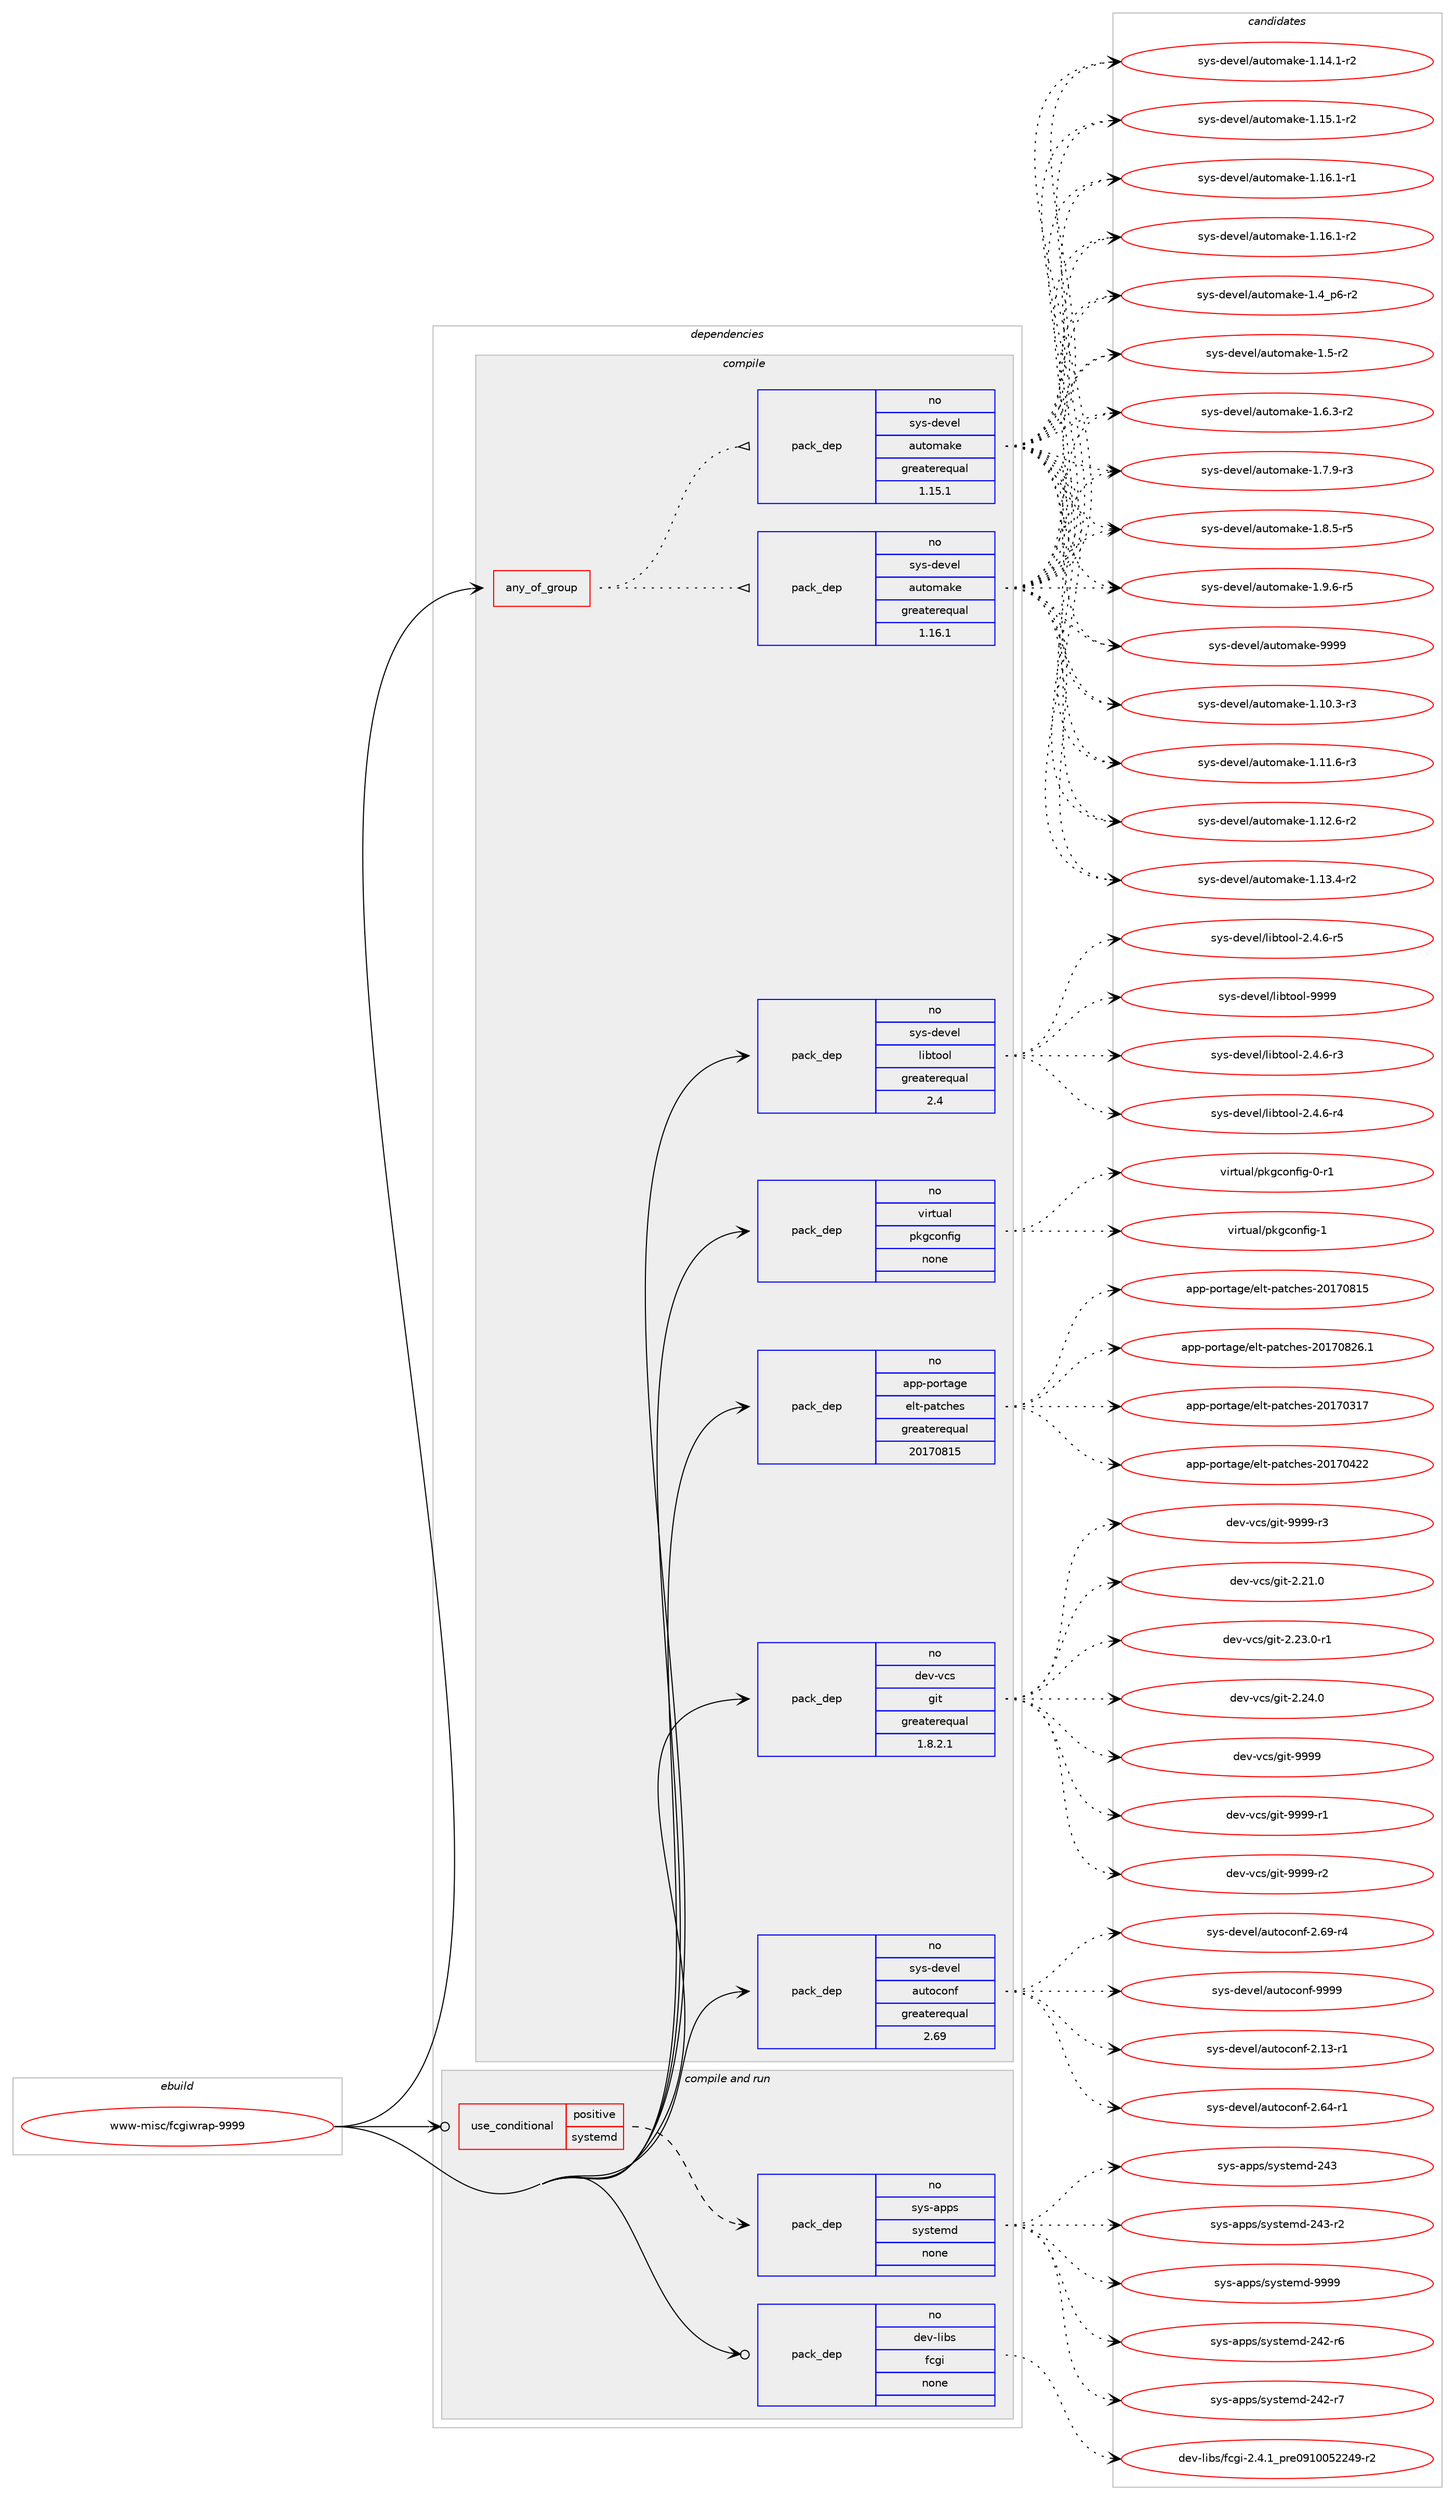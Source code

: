 digraph prolog {

# *************
# Graph options
# *************

newrank=true;
concentrate=true;
compound=true;
graph [rankdir=LR,fontname=Helvetica,fontsize=10,ranksep=1.5];#, ranksep=2.5, nodesep=0.2];
edge  [arrowhead=vee];
node  [fontname=Helvetica,fontsize=10];

# **********
# The ebuild
# **********

subgraph cluster_leftcol {
color=gray;
rank=same;
label=<<i>ebuild</i>>;
id [label="www-misc/fcgiwrap-9999", color=red, width=4, href="../www-misc/fcgiwrap-9999.svg"];
}

# ****************
# The dependencies
# ****************

subgraph cluster_midcol {
color=gray;
label=<<i>dependencies</i>>;
subgraph cluster_compile {
fillcolor="#eeeeee";
style=filled;
label=<<i>compile</i>>;
subgraph any15793 {
dependency909117 [label=<<TABLE BORDER="0" CELLBORDER="1" CELLSPACING="0" CELLPADDING="4"><TR><TD CELLPADDING="10">any_of_group</TD></TR></TABLE>>, shape=none, color=red];subgraph pack674907 {
dependency909118 [label=<<TABLE BORDER="0" CELLBORDER="1" CELLSPACING="0" CELLPADDING="4" WIDTH="220"><TR><TD ROWSPAN="6" CELLPADDING="30">pack_dep</TD></TR><TR><TD WIDTH="110">no</TD></TR><TR><TD>sys-devel</TD></TR><TR><TD>automake</TD></TR><TR><TD>greaterequal</TD></TR><TR><TD>1.16.1</TD></TR></TABLE>>, shape=none, color=blue];
}
dependency909117:e -> dependency909118:w [weight=20,style="dotted",arrowhead="oinv"];
subgraph pack674908 {
dependency909119 [label=<<TABLE BORDER="0" CELLBORDER="1" CELLSPACING="0" CELLPADDING="4" WIDTH="220"><TR><TD ROWSPAN="6" CELLPADDING="30">pack_dep</TD></TR><TR><TD WIDTH="110">no</TD></TR><TR><TD>sys-devel</TD></TR><TR><TD>automake</TD></TR><TR><TD>greaterequal</TD></TR><TR><TD>1.15.1</TD></TR></TABLE>>, shape=none, color=blue];
}
dependency909117:e -> dependency909119:w [weight=20,style="dotted",arrowhead="oinv"];
}
id:e -> dependency909117:w [weight=20,style="solid",arrowhead="vee"];
subgraph pack674909 {
dependency909120 [label=<<TABLE BORDER="0" CELLBORDER="1" CELLSPACING="0" CELLPADDING="4" WIDTH="220"><TR><TD ROWSPAN="6" CELLPADDING="30">pack_dep</TD></TR><TR><TD WIDTH="110">no</TD></TR><TR><TD>app-portage</TD></TR><TR><TD>elt-patches</TD></TR><TR><TD>greaterequal</TD></TR><TR><TD>20170815</TD></TR></TABLE>>, shape=none, color=blue];
}
id:e -> dependency909120:w [weight=20,style="solid",arrowhead="vee"];
subgraph pack674910 {
dependency909121 [label=<<TABLE BORDER="0" CELLBORDER="1" CELLSPACING="0" CELLPADDING="4" WIDTH="220"><TR><TD ROWSPAN="6" CELLPADDING="30">pack_dep</TD></TR><TR><TD WIDTH="110">no</TD></TR><TR><TD>dev-vcs</TD></TR><TR><TD>git</TD></TR><TR><TD>greaterequal</TD></TR><TR><TD>1.8.2.1</TD></TR></TABLE>>, shape=none, color=blue];
}
id:e -> dependency909121:w [weight=20,style="solid",arrowhead="vee"];
subgraph pack674911 {
dependency909122 [label=<<TABLE BORDER="0" CELLBORDER="1" CELLSPACING="0" CELLPADDING="4" WIDTH="220"><TR><TD ROWSPAN="6" CELLPADDING="30">pack_dep</TD></TR><TR><TD WIDTH="110">no</TD></TR><TR><TD>sys-devel</TD></TR><TR><TD>autoconf</TD></TR><TR><TD>greaterequal</TD></TR><TR><TD>2.69</TD></TR></TABLE>>, shape=none, color=blue];
}
id:e -> dependency909122:w [weight=20,style="solid",arrowhead="vee"];
subgraph pack674912 {
dependency909123 [label=<<TABLE BORDER="0" CELLBORDER="1" CELLSPACING="0" CELLPADDING="4" WIDTH="220"><TR><TD ROWSPAN="6" CELLPADDING="30">pack_dep</TD></TR><TR><TD WIDTH="110">no</TD></TR><TR><TD>sys-devel</TD></TR><TR><TD>libtool</TD></TR><TR><TD>greaterequal</TD></TR><TR><TD>2.4</TD></TR></TABLE>>, shape=none, color=blue];
}
id:e -> dependency909123:w [weight=20,style="solid",arrowhead="vee"];
subgraph pack674913 {
dependency909124 [label=<<TABLE BORDER="0" CELLBORDER="1" CELLSPACING="0" CELLPADDING="4" WIDTH="220"><TR><TD ROWSPAN="6" CELLPADDING="30">pack_dep</TD></TR><TR><TD WIDTH="110">no</TD></TR><TR><TD>virtual</TD></TR><TR><TD>pkgconfig</TD></TR><TR><TD>none</TD></TR><TR><TD></TD></TR></TABLE>>, shape=none, color=blue];
}
id:e -> dependency909124:w [weight=20,style="solid",arrowhead="vee"];
}
subgraph cluster_compileandrun {
fillcolor="#eeeeee";
style=filled;
label=<<i>compile and run</i>>;
subgraph cond217838 {
dependency909125 [label=<<TABLE BORDER="0" CELLBORDER="1" CELLSPACING="0" CELLPADDING="4"><TR><TD ROWSPAN="3" CELLPADDING="10">use_conditional</TD></TR><TR><TD>positive</TD></TR><TR><TD>systemd</TD></TR></TABLE>>, shape=none, color=red];
subgraph pack674914 {
dependency909126 [label=<<TABLE BORDER="0" CELLBORDER="1" CELLSPACING="0" CELLPADDING="4" WIDTH="220"><TR><TD ROWSPAN="6" CELLPADDING="30">pack_dep</TD></TR><TR><TD WIDTH="110">no</TD></TR><TR><TD>sys-apps</TD></TR><TR><TD>systemd</TD></TR><TR><TD>none</TD></TR><TR><TD></TD></TR></TABLE>>, shape=none, color=blue];
}
dependency909125:e -> dependency909126:w [weight=20,style="dashed",arrowhead="vee"];
}
id:e -> dependency909125:w [weight=20,style="solid",arrowhead="odotvee"];
subgraph pack674915 {
dependency909127 [label=<<TABLE BORDER="0" CELLBORDER="1" CELLSPACING="0" CELLPADDING="4" WIDTH="220"><TR><TD ROWSPAN="6" CELLPADDING="30">pack_dep</TD></TR><TR><TD WIDTH="110">no</TD></TR><TR><TD>dev-libs</TD></TR><TR><TD>fcgi</TD></TR><TR><TD>none</TD></TR><TR><TD></TD></TR></TABLE>>, shape=none, color=blue];
}
id:e -> dependency909127:w [weight=20,style="solid",arrowhead="odotvee"];
}
subgraph cluster_run {
fillcolor="#eeeeee";
style=filled;
label=<<i>run</i>>;
}
}

# **************
# The candidates
# **************

subgraph cluster_choices {
rank=same;
color=gray;
label=<<i>candidates</i>>;

subgraph choice674907 {
color=black;
nodesep=1;
choice11512111545100101118101108479711711611110997107101454946494846514511451 [label="sys-devel/automake-1.10.3-r3", color=red, width=4,href="../sys-devel/automake-1.10.3-r3.svg"];
choice11512111545100101118101108479711711611110997107101454946494946544511451 [label="sys-devel/automake-1.11.6-r3", color=red, width=4,href="../sys-devel/automake-1.11.6-r3.svg"];
choice11512111545100101118101108479711711611110997107101454946495046544511450 [label="sys-devel/automake-1.12.6-r2", color=red, width=4,href="../sys-devel/automake-1.12.6-r2.svg"];
choice11512111545100101118101108479711711611110997107101454946495146524511450 [label="sys-devel/automake-1.13.4-r2", color=red, width=4,href="../sys-devel/automake-1.13.4-r2.svg"];
choice11512111545100101118101108479711711611110997107101454946495246494511450 [label="sys-devel/automake-1.14.1-r2", color=red, width=4,href="../sys-devel/automake-1.14.1-r2.svg"];
choice11512111545100101118101108479711711611110997107101454946495346494511450 [label="sys-devel/automake-1.15.1-r2", color=red, width=4,href="../sys-devel/automake-1.15.1-r2.svg"];
choice11512111545100101118101108479711711611110997107101454946495446494511449 [label="sys-devel/automake-1.16.1-r1", color=red, width=4,href="../sys-devel/automake-1.16.1-r1.svg"];
choice11512111545100101118101108479711711611110997107101454946495446494511450 [label="sys-devel/automake-1.16.1-r2", color=red, width=4,href="../sys-devel/automake-1.16.1-r2.svg"];
choice115121115451001011181011084797117116111109971071014549465295112544511450 [label="sys-devel/automake-1.4_p6-r2", color=red, width=4,href="../sys-devel/automake-1.4_p6-r2.svg"];
choice11512111545100101118101108479711711611110997107101454946534511450 [label="sys-devel/automake-1.5-r2", color=red, width=4,href="../sys-devel/automake-1.5-r2.svg"];
choice115121115451001011181011084797117116111109971071014549465446514511450 [label="sys-devel/automake-1.6.3-r2", color=red, width=4,href="../sys-devel/automake-1.6.3-r2.svg"];
choice115121115451001011181011084797117116111109971071014549465546574511451 [label="sys-devel/automake-1.7.9-r3", color=red, width=4,href="../sys-devel/automake-1.7.9-r3.svg"];
choice115121115451001011181011084797117116111109971071014549465646534511453 [label="sys-devel/automake-1.8.5-r5", color=red, width=4,href="../sys-devel/automake-1.8.5-r5.svg"];
choice115121115451001011181011084797117116111109971071014549465746544511453 [label="sys-devel/automake-1.9.6-r5", color=red, width=4,href="../sys-devel/automake-1.9.6-r5.svg"];
choice115121115451001011181011084797117116111109971071014557575757 [label="sys-devel/automake-9999", color=red, width=4,href="../sys-devel/automake-9999.svg"];
dependency909118:e -> choice11512111545100101118101108479711711611110997107101454946494846514511451:w [style=dotted,weight="100"];
dependency909118:e -> choice11512111545100101118101108479711711611110997107101454946494946544511451:w [style=dotted,weight="100"];
dependency909118:e -> choice11512111545100101118101108479711711611110997107101454946495046544511450:w [style=dotted,weight="100"];
dependency909118:e -> choice11512111545100101118101108479711711611110997107101454946495146524511450:w [style=dotted,weight="100"];
dependency909118:e -> choice11512111545100101118101108479711711611110997107101454946495246494511450:w [style=dotted,weight="100"];
dependency909118:e -> choice11512111545100101118101108479711711611110997107101454946495346494511450:w [style=dotted,weight="100"];
dependency909118:e -> choice11512111545100101118101108479711711611110997107101454946495446494511449:w [style=dotted,weight="100"];
dependency909118:e -> choice11512111545100101118101108479711711611110997107101454946495446494511450:w [style=dotted,weight="100"];
dependency909118:e -> choice115121115451001011181011084797117116111109971071014549465295112544511450:w [style=dotted,weight="100"];
dependency909118:e -> choice11512111545100101118101108479711711611110997107101454946534511450:w [style=dotted,weight="100"];
dependency909118:e -> choice115121115451001011181011084797117116111109971071014549465446514511450:w [style=dotted,weight="100"];
dependency909118:e -> choice115121115451001011181011084797117116111109971071014549465546574511451:w [style=dotted,weight="100"];
dependency909118:e -> choice115121115451001011181011084797117116111109971071014549465646534511453:w [style=dotted,weight="100"];
dependency909118:e -> choice115121115451001011181011084797117116111109971071014549465746544511453:w [style=dotted,weight="100"];
dependency909118:e -> choice115121115451001011181011084797117116111109971071014557575757:w [style=dotted,weight="100"];
}
subgraph choice674908 {
color=black;
nodesep=1;
choice11512111545100101118101108479711711611110997107101454946494846514511451 [label="sys-devel/automake-1.10.3-r3", color=red, width=4,href="../sys-devel/automake-1.10.3-r3.svg"];
choice11512111545100101118101108479711711611110997107101454946494946544511451 [label="sys-devel/automake-1.11.6-r3", color=red, width=4,href="../sys-devel/automake-1.11.6-r3.svg"];
choice11512111545100101118101108479711711611110997107101454946495046544511450 [label="sys-devel/automake-1.12.6-r2", color=red, width=4,href="../sys-devel/automake-1.12.6-r2.svg"];
choice11512111545100101118101108479711711611110997107101454946495146524511450 [label="sys-devel/automake-1.13.4-r2", color=red, width=4,href="../sys-devel/automake-1.13.4-r2.svg"];
choice11512111545100101118101108479711711611110997107101454946495246494511450 [label="sys-devel/automake-1.14.1-r2", color=red, width=4,href="../sys-devel/automake-1.14.1-r2.svg"];
choice11512111545100101118101108479711711611110997107101454946495346494511450 [label="sys-devel/automake-1.15.1-r2", color=red, width=4,href="../sys-devel/automake-1.15.1-r2.svg"];
choice11512111545100101118101108479711711611110997107101454946495446494511449 [label="sys-devel/automake-1.16.1-r1", color=red, width=4,href="../sys-devel/automake-1.16.1-r1.svg"];
choice11512111545100101118101108479711711611110997107101454946495446494511450 [label="sys-devel/automake-1.16.1-r2", color=red, width=4,href="../sys-devel/automake-1.16.1-r2.svg"];
choice115121115451001011181011084797117116111109971071014549465295112544511450 [label="sys-devel/automake-1.4_p6-r2", color=red, width=4,href="../sys-devel/automake-1.4_p6-r2.svg"];
choice11512111545100101118101108479711711611110997107101454946534511450 [label="sys-devel/automake-1.5-r2", color=red, width=4,href="../sys-devel/automake-1.5-r2.svg"];
choice115121115451001011181011084797117116111109971071014549465446514511450 [label="sys-devel/automake-1.6.3-r2", color=red, width=4,href="../sys-devel/automake-1.6.3-r2.svg"];
choice115121115451001011181011084797117116111109971071014549465546574511451 [label="sys-devel/automake-1.7.9-r3", color=red, width=4,href="../sys-devel/automake-1.7.9-r3.svg"];
choice115121115451001011181011084797117116111109971071014549465646534511453 [label="sys-devel/automake-1.8.5-r5", color=red, width=4,href="../sys-devel/automake-1.8.5-r5.svg"];
choice115121115451001011181011084797117116111109971071014549465746544511453 [label="sys-devel/automake-1.9.6-r5", color=red, width=4,href="../sys-devel/automake-1.9.6-r5.svg"];
choice115121115451001011181011084797117116111109971071014557575757 [label="sys-devel/automake-9999", color=red, width=4,href="../sys-devel/automake-9999.svg"];
dependency909119:e -> choice11512111545100101118101108479711711611110997107101454946494846514511451:w [style=dotted,weight="100"];
dependency909119:e -> choice11512111545100101118101108479711711611110997107101454946494946544511451:w [style=dotted,weight="100"];
dependency909119:e -> choice11512111545100101118101108479711711611110997107101454946495046544511450:w [style=dotted,weight="100"];
dependency909119:e -> choice11512111545100101118101108479711711611110997107101454946495146524511450:w [style=dotted,weight="100"];
dependency909119:e -> choice11512111545100101118101108479711711611110997107101454946495246494511450:w [style=dotted,weight="100"];
dependency909119:e -> choice11512111545100101118101108479711711611110997107101454946495346494511450:w [style=dotted,weight="100"];
dependency909119:e -> choice11512111545100101118101108479711711611110997107101454946495446494511449:w [style=dotted,weight="100"];
dependency909119:e -> choice11512111545100101118101108479711711611110997107101454946495446494511450:w [style=dotted,weight="100"];
dependency909119:e -> choice115121115451001011181011084797117116111109971071014549465295112544511450:w [style=dotted,weight="100"];
dependency909119:e -> choice11512111545100101118101108479711711611110997107101454946534511450:w [style=dotted,weight="100"];
dependency909119:e -> choice115121115451001011181011084797117116111109971071014549465446514511450:w [style=dotted,weight="100"];
dependency909119:e -> choice115121115451001011181011084797117116111109971071014549465546574511451:w [style=dotted,weight="100"];
dependency909119:e -> choice115121115451001011181011084797117116111109971071014549465646534511453:w [style=dotted,weight="100"];
dependency909119:e -> choice115121115451001011181011084797117116111109971071014549465746544511453:w [style=dotted,weight="100"];
dependency909119:e -> choice115121115451001011181011084797117116111109971071014557575757:w [style=dotted,weight="100"];
}
subgraph choice674909 {
color=black;
nodesep=1;
choice97112112451121111141169710310147101108116451129711699104101115455048495548514955 [label="app-portage/elt-patches-20170317", color=red, width=4,href="../app-portage/elt-patches-20170317.svg"];
choice97112112451121111141169710310147101108116451129711699104101115455048495548525050 [label="app-portage/elt-patches-20170422", color=red, width=4,href="../app-portage/elt-patches-20170422.svg"];
choice97112112451121111141169710310147101108116451129711699104101115455048495548564953 [label="app-portage/elt-patches-20170815", color=red, width=4,href="../app-portage/elt-patches-20170815.svg"];
choice971121124511211111411697103101471011081164511297116991041011154550484955485650544649 [label="app-portage/elt-patches-20170826.1", color=red, width=4,href="../app-portage/elt-patches-20170826.1.svg"];
dependency909120:e -> choice97112112451121111141169710310147101108116451129711699104101115455048495548514955:w [style=dotted,weight="100"];
dependency909120:e -> choice97112112451121111141169710310147101108116451129711699104101115455048495548525050:w [style=dotted,weight="100"];
dependency909120:e -> choice97112112451121111141169710310147101108116451129711699104101115455048495548564953:w [style=dotted,weight="100"];
dependency909120:e -> choice971121124511211111411697103101471011081164511297116991041011154550484955485650544649:w [style=dotted,weight="100"];
}
subgraph choice674910 {
color=black;
nodesep=1;
choice10010111845118991154710310511645504650494648 [label="dev-vcs/git-2.21.0", color=red, width=4,href="../dev-vcs/git-2.21.0.svg"];
choice100101118451189911547103105116455046505146484511449 [label="dev-vcs/git-2.23.0-r1", color=red, width=4,href="../dev-vcs/git-2.23.0-r1.svg"];
choice10010111845118991154710310511645504650524648 [label="dev-vcs/git-2.24.0", color=red, width=4,href="../dev-vcs/git-2.24.0.svg"];
choice1001011184511899115471031051164557575757 [label="dev-vcs/git-9999", color=red, width=4,href="../dev-vcs/git-9999.svg"];
choice10010111845118991154710310511645575757574511449 [label="dev-vcs/git-9999-r1", color=red, width=4,href="../dev-vcs/git-9999-r1.svg"];
choice10010111845118991154710310511645575757574511450 [label="dev-vcs/git-9999-r2", color=red, width=4,href="../dev-vcs/git-9999-r2.svg"];
choice10010111845118991154710310511645575757574511451 [label="dev-vcs/git-9999-r3", color=red, width=4,href="../dev-vcs/git-9999-r3.svg"];
dependency909121:e -> choice10010111845118991154710310511645504650494648:w [style=dotted,weight="100"];
dependency909121:e -> choice100101118451189911547103105116455046505146484511449:w [style=dotted,weight="100"];
dependency909121:e -> choice10010111845118991154710310511645504650524648:w [style=dotted,weight="100"];
dependency909121:e -> choice1001011184511899115471031051164557575757:w [style=dotted,weight="100"];
dependency909121:e -> choice10010111845118991154710310511645575757574511449:w [style=dotted,weight="100"];
dependency909121:e -> choice10010111845118991154710310511645575757574511450:w [style=dotted,weight="100"];
dependency909121:e -> choice10010111845118991154710310511645575757574511451:w [style=dotted,weight="100"];
}
subgraph choice674911 {
color=black;
nodesep=1;
choice1151211154510010111810110847971171161119911111010245504649514511449 [label="sys-devel/autoconf-2.13-r1", color=red, width=4,href="../sys-devel/autoconf-2.13-r1.svg"];
choice1151211154510010111810110847971171161119911111010245504654524511449 [label="sys-devel/autoconf-2.64-r1", color=red, width=4,href="../sys-devel/autoconf-2.64-r1.svg"];
choice1151211154510010111810110847971171161119911111010245504654574511452 [label="sys-devel/autoconf-2.69-r4", color=red, width=4,href="../sys-devel/autoconf-2.69-r4.svg"];
choice115121115451001011181011084797117116111991111101024557575757 [label="sys-devel/autoconf-9999", color=red, width=4,href="../sys-devel/autoconf-9999.svg"];
dependency909122:e -> choice1151211154510010111810110847971171161119911111010245504649514511449:w [style=dotted,weight="100"];
dependency909122:e -> choice1151211154510010111810110847971171161119911111010245504654524511449:w [style=dotted,weight="100"];
dependency909122:e -> choice1151211154510010111810110847971171161119911111010245504654574511452:w [style=dotted,weight="100"];
dependency909122:e -> choice115121115451001011181011084797117116111991111101024557575757:w [style=dotted,weight="100"];
}
subgraph choice674912 {
color=black;
nodesep=1;
choice1151211154510010111810110847108105981161111111084550465246544511451 [label="sys-devel/libtool-2.4.6-r3", color=red, width=4,href="../sys-devel/libtool-2.4.6-r3.svg"];
choice1151211154510010111810110847108105981161111111084550465246544511452 [label="sys-devel/libtool-2.4.6-r4", color=red, width=4,href="../sys-devel/libtool-2.4.6-r4.svg"];
choice1151211154510010111810110847108105981161111111084550465246544511453 [label="sys-devel/libtool-2.4.6-r5", color=red, width=4,href="../sys-devel/libtool-2.4.6-r5.svg"];
choice1151211154510010111810110847108105981161111111084557575757 [label="sys-devel/libtool-9999", color=red, width=4,href="../sys-devel/libtool-9999.svg"];
dependency909123:e -> choice1151211154510010111810110847108105981161111111084550465246544511451:w [style=dotted,weight="100"];
dependency909123:e -> choice1151211154510010111810110847108105981161111111084550465246544511452:w [style=dotted,weight="100"];
dependency909123:e -> choice1151211154510010111810110847108105981161111111084550465246544511453:w [style=dotted,weight="100"];
dependency909123:e -> choice1151211154510010111810110847108105981161111111084557575757:w [style=dotted,weight="100"];
}
subgraph choice674913 {
color=black;
nodesep=1;
choice11810511411611797108471121071039911111010210510345484511449 [label="virtual/pkgconfig-0-r1", color=red, width=4,href="../virtual/pkgconfig-0-r1.svg"];
choice1181051141161179710847112107103991111101021051034549 [label="virtual/pkgconfig-1", color=red, width=4,href="../virtual/pkgconfig-1.svg"];
dependency909124:e -> choice11810511411611797108471121071039911111010210510345484511449:w [style=dotted,weight="100"];
dependency909124:e -> choice1181051141161179710847112107103991111101021051034549:w [style=dotted,weight="100"];
}
subgraph choice674914 {
color=black;
nodesep=1;
choice115121115459711211211547115121115116101109100455052504511454 [label="sys-apps/systemd-242-r6", color=red, width=4,href="../sys-apps/systemd-242-r6.svg"];
choice115121115459711211211547115121115116101109100455052504511455 [label="sys-apps/systemd-242-r7", color=red, width=4,href="../sys-apps/systemd-242-r7.svg"];
choice11512111545971121121154711512111511610110910045505251 [label="sys-apps/systemd-243", color=red, width=4,href="../sys-apps/systemd-243.svg"];
choice115121115459711211211547115121115116101109100455052514511450 [label="sys-apps/systemd-243-r2", color=red, width=4,href="../sys-apps/systemd-243-r2.svg"];
choice1151211154597112112115471151211151161011091004557575757 [label="sys-apps/systemd-9999", color=red, width=4,href="../sys-apps/systemd-9999.svg"];
dependency909126:e -> choice115121115459711211211547115121115116101109100455052504511454:w [style=dotted,weight="100"];
dependency909126:e -> choice115121115459711211211547115121115116101109100455052504511455:w [style=dotted,weight="100"];
dependency909126:e -> choice11512111545971121121154711512111511610110910045505251:w [style=dotted,weight="100"];
dependency909126:e -> choice115121115459711211211547115121115116101109100455052514511450:w [style=dotted,weight="100"];
dependency909126:e -> choice1151211154597112112115471151211151161011091004557575757:w [style=dotted,weight="100"];
}
subgraph choice674915 {
color=black;
nodesep=1;
choice1001011184510810598115471029910310545504652464995112114101485749484853505052574511450 [label="dev-libs/fcgi-2.4.1_pre0910052249-r2", color=red, width=4,href="../dev-libs/fcgi-2.4.1_pre0910052249-r2.svg"];
dependency909127:e -> choice1001011184510810598115471029910310545504652464995112114101485749484853505052574511450:w [style=dotted,weight="100"];
}
}

}
